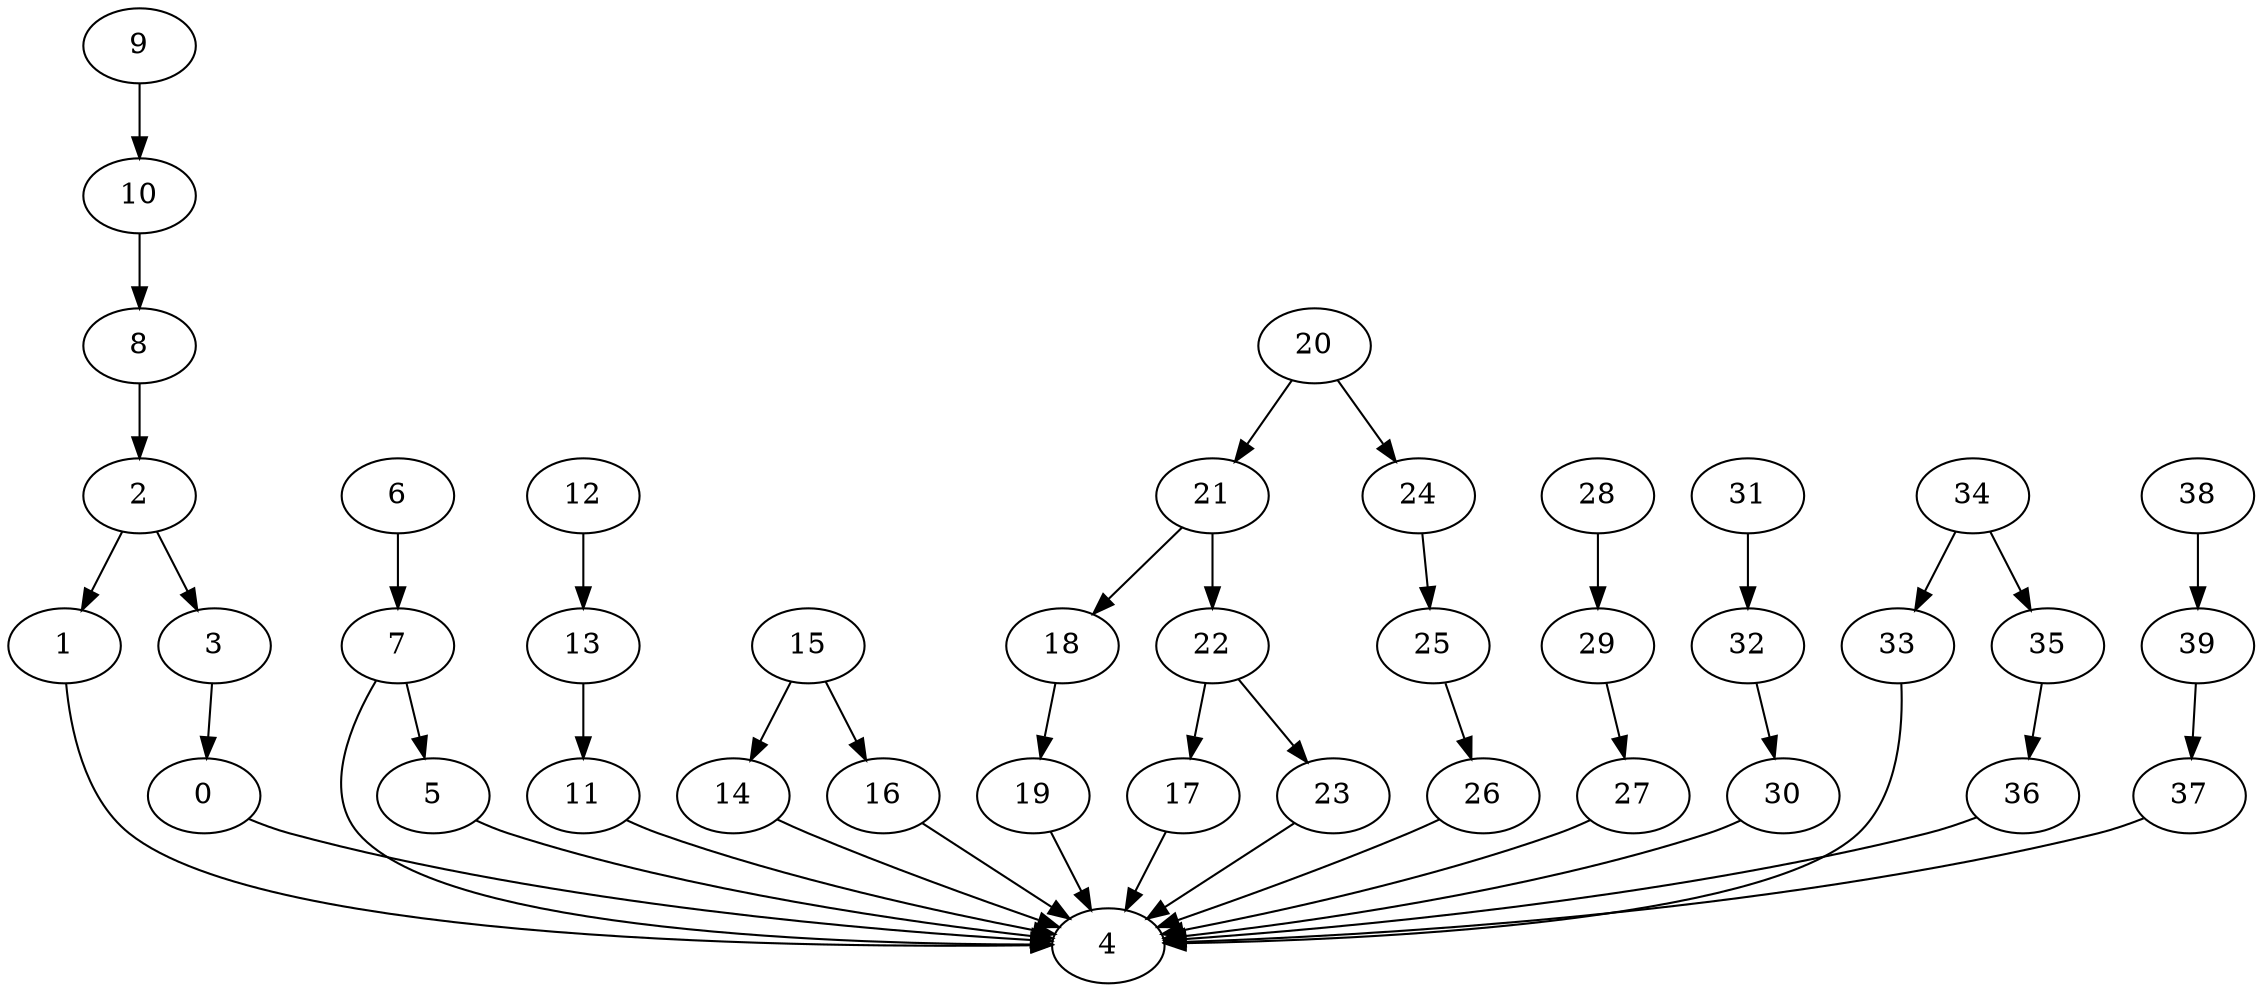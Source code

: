 strict digraph  {
0 [exec=167];
1 [exec=174];
2 [exec=166];
3 [exec=149];
4 [exec=55];
5 [exec=118];
6 [exec=183];
7 [exec=154];
8 [exec=186];
9 [exec=130];
10 [exec=141];
11 [exec=126];
12 [exec=79];
13 [exec=53];
14 [exec=183];
15 [exec=184];
16 [exec=142];
17 [exec=66];
18 [exec=98];
19 [exec=54];
20 [exec=85];
21 [exec=137];
22 [exec=148];
23 [exec=196];
24 [exec=80];
25 [exec=126];
26 [exec=139];
27 [exec=198];
28 [exec=94];
29 [exec=95];
30 [exec=177];
31 [exec=171];
32 [exec=89];
33 [exec=100];
34 [exec=62];
35 [exec=164];
36 [exec=78];
37 [exec=144];
38 [exec=146];
39 [exec=199];
0 -> 4  [comm=17];
1 -> 4  [comm=7];
2 -> 3  [comm=10];
2 -> 1  [comm=18];
3 -> 0  [comm=6];
5 -> 4  [comm=9];
6 -> 7  [comm=5];
7 -> 4  [comm=11];
7 -> 5  [comm=13];
8 -> 2  [comm=7];
9 -> 10  [comm=8];
10 -> 8  [comm=19];
11 -> 4  [comm=19];
12 -> 13  [comm=14];
13 -> 11  [comm=7];
14 -> 4  [comm=9];
15 -> 16  [comm=16];
15 -> 14  [comm=7];
16 -> 4  [comm=15];
17 -> 4  [comm=6];
18 -> 19  [comm=7];
19 -> 4  [comm=9];
20 -> 21  [comm=16];
20 -> 24  [comm=7];
21 -> 22  [comm=12];
21 -> 18  [comm=6];
22 -> 23  [comm=15];
22 -> 17  [comm=12];
23 -> 4  [comm=14];
24 -> 25  [comm=16];
25 -> 26  [comm=15];
26 -> 4  [comm=7];
27 -> 4  [comm=8];
28 -> 29  [comm=16];
29 -> 27  [comm=18];
30 -> 4  [comm=10];
31 -> 32  [comm=10];
32 -> 30  [comm=13];
33 -> 4  [comm=17];
34 -> 35  [comm=9];
34 -> 33  [comm=18];
35 -> 36  [comm=7];
36 -> 4  [comm=8];
37 -> 4  [comm=12];
38 -> 39  [comm=7];
39 -> 37  [comm=14];
}
